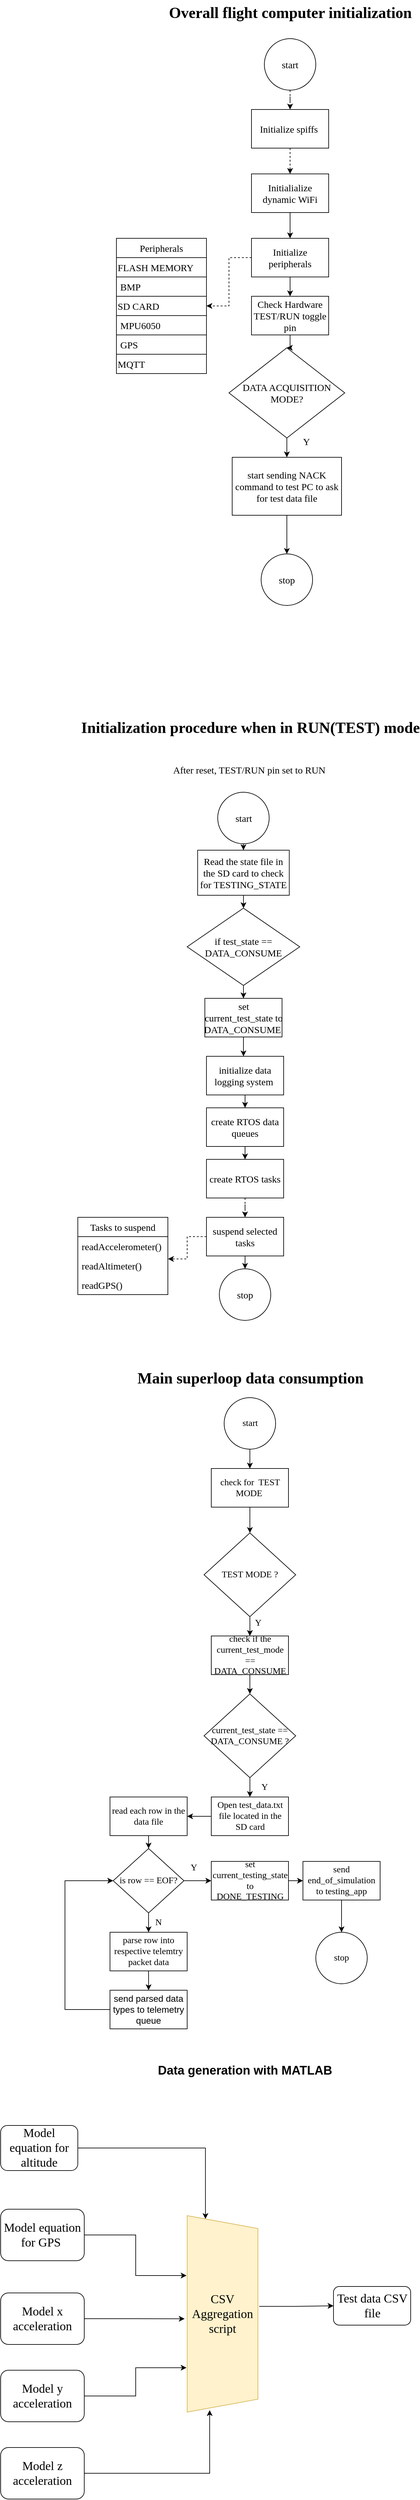 <mxfile version="20.8.16" type="device"><diagram name="Page-1" id="ayt84PPEhQ6n19JbwlQu"><mxGraphModel dx="1125" dy="782" grid="1" gridSize="10" guides="1" tooltips="1" connect="1" arrows="1" fold="1" page="1" pageScale="1" pageWidth="850" pageHeight="1100" math="0" shadow="0"><root><mxCell id="0"/><mxCell id="1" parent="0"/><mxCell id="iiS90C_ZoLhClx-RiBp4-11" value="" style="whiteSpace=wrap;html=1;fontFamily=Times New Roman;labelBackgroundColor=none;fontSize=15;" parent="1" vertex="1"><mxGeometry x="200" y="610" width="140" height="30" as="geometry"/></mxCell><mxCell id="iiS90C_ZoLhClx-RiBp4-18" value="" style="edgeStyle=orthogonalEdgeStyle;rounded=0;orthogonalLoop=1;jettySize=auto;html=1;dashed=1;fontFamily=Times New Roman;labelBackgroundColor=none;fontColor=default;fontSize=15;" parent="1" source="iiS90C_ZoLhClx-RiBp4-1" target="iiS90C_ZoLhClx-RiBp4-3" edge="1"><mxGeometry relative="1" as="geometry"/></mxCell><mxCell id="iiS90C_ZoLhClx-RiBp4-1" value="start" style="ellipse;whiteSpace=wrap;html=1;fontFamily=Times New Roman;labelBackgroundColor=none;fontSize=15;" parent="1" vertex="1"><mxGeometry x="430" y="180" width="80" height="80" as="geometry"/></mxCell><mxCell id="iiS90C_ZoLhClx-RiBp4-19" value="" style="edgeStyle=orthogonalEdgeStyle;rounded=0;orthogonalLoop=1;jettySize=auto;html=1;dashed=1;fontFamily=Times New Roman;labelBackgroundColor=none;fontColor=default;fontSize=15;" parent="1" source="iiS90C_ZoLhClx-RiBp4-3" target="iiS90C_ZoLhClx-RiBp4-4" edge="1"><mxGeometry relative="1" as="geometry"/></mxCell><mxCell id="iiS90C_ZoLhClx-RiBp4-3" value="Initialize spiffs&amp;nbsp;" style="whiteSpace=wrap;html=1;fontFamily=Times New Roman;labelBackgroundColor=none;fontSize=15;" parent="1" vertex="1"><mxGeometry x="410" y="290" width="120" height="60" as="geometry"/></mxCell><mxCell id="iiS90C_ZoLhClx-RiBp4-20" value="" style="edgeStyle=orthogonalEdgeStyle;rounded=0;orthogonalLoop=1;jettySize=auto;html=1;fontFamily=Times New Roman;labelBackgroundColor=none;fontColor=default;fontSize=15;" parent="1" source="iiS90C_ZoLhClx-RiBp4-4" target="iiS90C_ZoLhClx-RiBp4-5" edge="1"><mxGeometry relative="1" as="geometry"/></mxCell><mxCell id="iiS90C_ZoLhClx-RiBp4-4" value="Initialialize dynamic WiFi" style="whiteSpace=wrap;html=1;fontFamily=Times New Roman;labelBackgroundColor=none;fontSize=15;" parent="1" vertex="1"><mxGeometry x="410" y="390" width="120" height="60" as="geometry"/></mxCell><mxCell id="iiS90C_ZoLhClx-RiBp4-16" style="edgeStyle=orthogonalEdgeStyle;rounded=0;orthogonalLoop=1;jettySize=auto;html=1;fontFamily=Times New Roman;dashed=1;labelBackgroundColor=none;fontColor=default;fontSize=15;" parent="1" source="iiS90C_ZoLhClx-RiBp4-5" target="iiS90C_ZoLhClx-RiBp4-6" edge="1"><mxGeometry relative="1" as="geometry"/></mxCell><mxCell id="iiS90C_ZoLhClx-RiBp4-24" value="" style="edgeStyle=orthogonalEdgeStyle;rounded=0;orthogonalLoop=1;jettySize=auto;html=1;fontFamily=Times New Roman;labelBackgroundColor=none;fontColor=default;fontSize=15;" parent="1" source="iiS90C_ZoLhClx-RiBp4-5" target="iiS90C_ZoLhClx-RiBp4-21" edge="1"><mxGeometry relative="1" as="geometry"/></mxCell><mxCell id="iiS90C_ZoLhClx-RiBp4-5" value="Initialize peripherals" style="whiteSpace=wrap;html=1;fontFamily=Times New Roman;labelBackgroundColor=none;fontSize=15;" parent="1" vertex="1"><mxGeometry x="410" y="490" width="120" height="60" as="geometry"/></mxCell><mxCell id="iiS90C_ZoLhClx-RiBp4-6" value="Peripherals" style="swimlane;fontStyle=0;childLayout=stackLayout;horizontal=1;startSize=30;horizontalStack=0;resizeParent=1;resizeParentMax=0;resizeLast=0;collapsible=1;marginBottom=0;whiteSpace=wrap;html=1;fontFamily=Times New Roman;labelBackgroundColor=none;fontSize=15;" parent="1" vertex="1"><mxGeometry x="200" y="490" width="140" height="210" as="geometry"/></mxCell><mxCell id="iiS90C_ZoLhClx-RiBp4-12" value="FLASH MEMORY" style="whiteSpace=wrap;html=1;align=left;fontFamily=Times New Roman;labelBackgroundColor=none;fontSize=15;" parent="iiS90C_ZoLhClx-RiBp4-6" vertex="1"><mxGeometry y="30" width="140" height="30" as="geometry"/></mxCell><mxCell id="iiS90C_ZoLhClx-RiBp4-7" value="BMP" style="text;strokeColor=none;fillColor=none;align=left;verticalAlign=middle;spacingLeft=4;spacingRight=4;overflow=hidden;points=[[0,0.5],[1,0.5]];portConstraint=eastwest;rotatable=0;whiteSpace=wrap;html=1;fontFamily=Times New Roman;labelBackgroundColor=none;fontSize=15;" parent="iiS90C_ZoLhClx-RiBp4-6" vertex="1"><mxGeometry y="60" width="140" height="30" as="geometry"/></mxCell><mxCell id="iiS90C_ZoLhClx-RiBp4-14" value="SD CARD" style="whiteSpace=wrap;html=1;align=left;fontFamily=Times New Roman;labelBackgroundColor=none;fontSize=15;" parent="iiS90C_ZoLhClx-RiBp4-6" vertex="1"><mxGeometry y="90" width="140" height="30" as="geometry"/></mxCell><mxCell id="iiS90C_ZoLhClx-RiBp4-8" value="MPU6050" style="text;strokeColor=none;fillColor=none;align=left;verticalAlign=middle;spacingLeft=4;spacingRight=4;overflow=hidden;points=[[0,0.5],[1,0.5]];portConstraint=eastwest;rotatable=0;whiteSpace=wrap;html=1;fontFamily=Times New Roman;labelBackgroundColor=none;fontSize=15;" parent="iiS90C_ZoLhClx-RiBp4-6" vertex="1"><mxGeometry y="120" width="140" height="30" as="geometry"/></mxCell><mxCell id="iiS90C_ZoLhClx-RiBp4-9" value="GPS" style="text;strokeColor=none;fillColor=none;align=left;verticalAlign=middle;spacingLeft=4;spacingRight=4;overflow=hidden;points=[[0,0.5],[1,0.5]];portConstraint=eastwest;rotatable=0;whiteSpace=wrap;html=1;fontFamily=Times New Roman;labelBackgroundColor=none;fontSize=15;" parent="iiS90C_ZoLhClx-RiBp4-6" vertex="1"><mxGeometry y="150" width="140" height="30" as="geometry"/></mxCell><mxCell id="iiS90C_ZoLhClx-RiBp4-17" value="MQTT" style="whiteSpace=wrap;html=1;fontFamily=Times New Roman;align=left;labelBackgroundColor=none;fontSize=15;" parent="iiS90C_ZoLhClx-RiBp4-6" vertex="1"><mxGeometry y="180" width="140" height="30" as="geometry"/></mxCell><mxCell id="iiS90C_ZoLhClx-RiBp4-23" value="" style="edgeStyle=orthogonalEdgeStyle;rounded=0;orthogonalLoop=1;jettySize=auto;html=1;fontFamily=Times New Roman;labelBackgroundColor=none;fontColor=default;fontSize=15;" parent="1" source="iiS90C_ZoLhClx-RiBp4-21" target="iiS90C_ZoLhClx-RiBp4-22" edge="1"><mxGeometry relative="1" as="geometry"/></mxCell><mxCell id="iiS90C_ZoLhClx-RiBp4-21" value="Check Hardware TEST/RUN toggle pin" style="whiteSpace=wrap;html=1;fontFamily=Times New Roman;labelBackgroundColor=none;fontSize=15;" parent="1" vertex="1"><mxGeometry x="410" y="580" width="120" height="60" as="geometry"/></mxCell><mxCell id="iiS90C_ZoLhClx-RiBp4-28" value="" style="edgeStyle=orthogonalEdgeStyle;rounded=0;orthogonalLoop=1;jettySize=auto;html=1;fontFamily=Times New Roman;labelBackgroundColor=none;fontColor=default;fontSize=15;" parent="1" source="iiS90C_ZoLhClx-RiBp4-22" target="iiS90C_ZoLhClx-RiBp4-27" edge="1"><mxGeometry relative="1" as="geometry"/></mxCell><mxCell id="iiS90C_ZoLhClx-RiBp4-22" value="DATA ACQUISITION MODE?" style="rhombus;whiteSpace=wrap;html=1;fontFamily=Times New Roman;labelBackgroundColor=none;fontSize=15;" parent="1" vertex="1"><mxGeometry x="375" y="660" width="180" height="140" as="geometry"/></mxCell><mxCell id="iiS90C_ZoLhClx-RiBp4-30" value="" style="edgeStyle=orthogonalEdgeStyle;rounded=0;orthogonalLoop=1;jettySize=auto;html=1;fontFamily=Times New Roman;labelBackgroundColor=none;fontColor=default;fontSize=15;" parent="1" source="iiS90C_ZoLhClx-RiBp4-27" target="iiS90C_ZoLhClx-RiBp4-29" edge="1"><mxGeometry relative="1" as="geometry"/></mxCell><mxCell id="iiS90C_ZoLhClx-RiBp4-27" value="start sending NACK command to test PC to ask for test data file" style="whiteSpace=wrap;html=1;fontFamily=Times New Roman;labelBackgroundColor=none;fontSize=15;" parent="1" vertex="1"><mxGeometry x="380" y="830" width="170" height="90" as="geometry"/></mxCell><mxCell id="iiS90C_ZoLhClx-RiBp4-29" value="stop&lt;br style=&quot;font-size: 15px;&quot;&gt;" style="ellipse;whiteSpace=wrap;html=1;fontFamily=Times New Roman;labelBackgroundColor=none;fontSize=15;" parent="1" vertex="1"><mxGeometry x="425" y="980" width="80" height="80" as="geometry"/></mxCell><mxCell id="iiS90C_ZoLhClx-RiBp4-31" value="After reset, TEST/RUN pin set to RUN&amp;nbsp;" style="text;html=1;align=center;verticalAlign=middle;resizable=0;points=[];autosize=1;strokeColor=none;fillColor=none;fontFamily=Times New Roman;labelBackgroundColor=none;fontSize=15;" parent="1" vertex="1"><mxGeometry x="277.5" y="1300" width="260" height="30" as="geometry"/></mxCell><mxCell id="iiS90C_ZoLhClx-RiBp4-38" style="edgeStyle=orthogonalEdgeStyle;rounded=0;orthogonalLoop=1;jettySize=auto;html=1;entryX=0.5;entryY=0;entryDx=0;entryDy=0;fontFamily=Times New Roman;labelBackgroundColor=none;fontColor=default;fontSize=15;" parent="1" source="iiS90C_ZoLhClx-RiBp4-32" target="iiS90C_ZoLhClx-RiBp4-33" edge="1"><mxGeometry relative="1" as="geometry"/></mxCell><mxCell id="iiS90C_ZoLhClx-RiBp4-32" value="start" style="ellipse;whiteSpace=wrap;html=1;fontFamily=Times New Roman;labelBackgroundColor=none;fontSize=15;" parent="1" vertex="1"><mxGeometry x="357.5" y="1350" width="80" height="80" as="geometry"/></mxCell><mxCell id="iiS90C_ZoLhClx-RiBp4-39" value="" style="edgeStyle=orthogonalEdgeStyle;rounded=0;orthogonalLoop=1;jettySize=auto;html=1;fontFamily=Times New Roman;labelBackgroundColor=none;fontColor=default;fontSize=15;" parent="1" source="iiS90C_ZoLhClx-RiBp4-33" target="iiS90C_ZoLhClx-RiBp4-35" edge="1"><mxGeometry relative="1" as="geometry"/></mxCell><mxCell id="iiS90C_ZoLhClx-RiBp4-33" value="Read the state file in the SD card to check for TESTING_STATE" style="whiteSpace=wrap;html=1;fontFamily=Times New Roman;labelBackgroundColor=none;fontSize=15;" parent="1" vertex="1"><mxGeometry x="326.25" y="1440" width="142.5" height="70" as="geometry"/></mxCell><mxCell id="iiS90C_ZoLhClx-RiBp4-42" style="edgeStyle=orthogonalEdgeStyle;rounded=0;orthogonalLoop=1;jettySize=auto;html=1;entryX=0.5;entryY=0;entryDx=0;entryDy=0;fontFamily=Times New Roman;labelBackgroundColor=none;fontColor=default;fontSize=15;" parent="1" source="iiS90C_ZoLhClx-RiBp4-35" target="iiS90C_ZoLhClx-RiBp4-41" edge="1"><mxGeometry relative="1" as="geometry"/></mxCell><mxCell id="iiS90C_ZoLhClx-RiBp4-35" value="if test_state == DATA_CONSUME" style="rhombus;whiteSpace=wrap;html=1;fontFamily=Times New Roman;labelBackgroundColor=none;fontSize=15;" parent="1" vertex="1"><mxGeometry x="310" y="1530" width="175" height="120" as="geometry"/></mxCell><mxCell id="iiS90C_ZoLhClx-RiBp4-40" value="Y" style="text;html=1;align=center;verticalAlign=middle;resizable=0;points=[];autosize=1;strokeColor=none;fillColor=none;fontFamily=Times New Roman;labelBackgroundColor=none;fontSize=15;" parent="1" vertex="1"><mxGeometry x="480" y="790" width="30" height="30" as="geometry"/></mxCell><mxCell id="iiS90C_ZoLhClx-RiBp4-53" style="edgeStyle=orthogonalEdgeStyle;rounded=0;orthogonalLoop=1;jettySize=auto;html=1;entryX=0.48;entryY=0.001;entryDx=0;entryDy=0;entryPerimeter=0;fontFamily=Times New Roman;labelBackgroundColor=none;fontColor=default;fontSize=15;" parent="1" source="iiS90C_ZoLhClx-RiBp4-41" target="iiS90C_ZoLhClx-RiBp4-43" edge="1"><mxGeometry relative="1" as="geometry"/></mxCell><mxCell id="iiS90C_ZoLhClx-RiBp4-41" value="set current_test_state to DATA_CONSUME&amp;nbsp;" style="whiteSpace=wrap;html=1;fontFamily=Times New Roman;labelBackgroundColor=none;fontSize=15;" parent="1" vertex="1"><mxGeometry x="337.5" y="1670" width="120" height="60" as="geometry"/></mxCell><mxCell id="iiS90C_ZoLhClx-RiBp4-51" style="edgeStyle=orthogonalEdgeStyle;rounded=0;orthogonalLoop=1;jettySize=auto;html=1;entryX=0.5;entryY=0;entryDx=0;entryDy=0;fontFamily=Times New Roman;labelBackgroundColor=none;fontColor=default;fontSize=15;" parent="1" source="iiS90C_ZoLhClx-RiBp4-43" target="iiS90C_ZoLhClx-RiBp4-44" edge="1"><mxGeometry relative="1" as="geometry"/></mxCell><mxCell id="iiS90C_ZoLhClx-RiBp4-43" value="initialize data logging system&amp;nbsp;" style="whiteSpace=wrap;html=1;fontFamily=Times New Roman;labelBackgroundColor=none;fontSize=15;" parent="1" vertex="1"><mxGeometry x="340" y="1760" width="120" height="60" as="geometry"/></mxCell><mxCell id="iiS90C_ZoLhClx-RiBp4-50" style="edgeStyle=orthogonalEdgeStyle;rounded=0;orthogonalLoop=1;jettySize=auto;html=1;entryX=0.5;entryY=0;entryDx=0;entryDy=0;fontFamily=Times New Roman;labelBackgroundColor=none;fontColor=default;fontSize=15;" parent="1" source="iiS90C_ZoLhClx-RiBp4-44" target="iiS90C_ZoLhClx-RiBp4-45" edge="1"><mxGeometry relative="1" as="geometry"/></mxCell><mxCell id="iiS90C_ZoLhClx-RiBp4-44" value="create RTOS data queues" style="whiteSpace=wrap;html=1;fontFamily=Times New Roman;labelBackgroundColor=none;fontSize=15;" parent="1" vertex="1"><mxGeometry x="340" y="1840" width="120" height="60" as="geometry"/></mxCell><mxCell id="iiS90C_ZoLhClx-RiBp4-78" style="edgeStyle=orthogonalEdgeStyle;rounded=0;orthogonalLoop=1;jettySize=auto;html=1;entryX=0.5;entryY=0;entryDx=0;entryDy=0;dashed=1;fontFamily=Times New Roman;labelBackgroundColor=none;fontColor=default;fontSize=15;" parent="1" source="iiS90C_ZoLhClx-RiBp4-45" target="iiS90C_ZoLhClx-RiBp4-72" edge="1"><mxGeometry relative="1" as="geometry"/></mxCell><mxCell id="iiS90C_ZoLhClx-RiBp4-45" value="create RTOS tasks" style="whiteSpace=wrap;html=1;fontFamily=Times New Roman;labelBackgroundColor=none;fontSize=15;" parent="1" vertex="1"><mxGeometry x="340" y="1920" width="120" height="60" as="geometry"/></mxCell><mxCell id="iiS90C_ZoLhClx-RiBp4-47" value="stop&lt;br style=&quot;font-size: 15px;&quot;&gt;" style="ellipse;whiteSpace=wrap;html=1;fontFamily=Times New Roman;labelBackgroundColor=none;fontSize=15;" parent="1" vertex="1"><mxGeometry x="360" y="2090" width="80" height="80" as="geometry"/></mxCell><mxCell id="iiS90C_ZoLhClx-RiBp4-54" value="Overall flight computer initialization" style="text;strokeColor=none;fillColor=none;html=1;fontSize=24;fontStyle=1;verticalAlign=middle;align=center;fontFamily=Times New Roman;labelBackgroundColor=none;" parent="1" vertex="1"><mxGeometry x="420" y="120" width="100" height="40" as="geometry"/></mxCell><mxCell id="iiS90C_ZoLhClx-RiBp4-55" value="Initialization procedure when in RUN(TEST) mode" style="text;strokeColor=none;fillColor=none;html=1;fontSize=24;fontStyle=1;verticalAlign=middle;align=center;fontFamily=Times New Roman;labelBackgroundColor=none;" parent="1" vertex="1"><mxGeometry x="357.5" y="1230" width="100" height="40" as="geometry"/></mxCell><mxCell id="iiS90C_ZoLhClx-RiBp4-57" value="Main superloop data consumption" style="text;strokeColor=none;fillColor=none;html=1;fontSize=24;fontStyle=1;verticalAlign=middle;align=center;fontFamily=Times New Roman;labelBackgroundColor=none;" parent="1" vertex="1"><mxGeometry x="357.5" y="2240" width="100" height="40" as="geometry"/></mxCell><mxCell id="iiS90C_ZoLhClx-RiBp4-63" value="" style="edgeStyle=orthogonalEdgeStyle;rounded=0;orthogonalLoop=1;jettySize=auto;html=1;fontFamily=Times New Roman;labelBackgroundColor=none;fontColor=default;fontSize=14;" parent="1" source="iiS90C_ZoLhClx-RiBp4-58" target="iiS90C_ZoLhClx-RiBp4-59" edge="1"><mxGeometry relative="1" as="geometry"/></mxCell><mxCell id="iiS90C_ZoLhClx-RiBp4-58" value="start" style="ellipse;whiteSpace=wrap;html=1;fontFamily=Times New Roman;labelBackgroundColor=none;fontSize=14;" parent="1" vertex="1"><mxGeometry x="367.5" y="2290" width="80" height="80" as="geometry"/></mxCell><mxCell id="iiS90C_ZoLhClx-RiBp4-62" value="" style="edgeStyle=orthogonalEdgeStyle;rounded=0;orthogonalLoop=1;jettySize=auto;html=1;fontFamily=Times New Roman;labelBackgroundColor=none;fontColor=default;fontSize=14;" parent="1" source="iiS90C_ZoLhClx-RiBp4-59" target="iiS90C_ZoLhClx-RiBp4-60" edge="1"><mxGeometry relative="1" as="geometry"/></mxCell><mxCell id="iiS90C_ZoLhClx-RiBp4-59" value="check for&amp;nbsp; TEST MODE&amp;nbsp;" style="whiteSpace=wrap;html=1;fontFamily=Times New Roman;labelBackgroundColor=none;fontSize=14;" parent="1" vertex="1"><mxGeometry x="347.5" y="2400" width="120" height="60" as="geometry"/></mxCell><mxCell id="iiS90C_ZoLhClx-RiBp4-65" value="" style="edgeStyle=orthogonalEdgeStyle;rounded=0;orthogonalLoop=1;jettySize=auto;html=1;fontFamily=Times New Roman;labelBackgroundColor=none;fontColor=default;fontSize=14;" parent="1" source="iiS90C_ZoLhClx-RiBp4-60" target="iiS90C_ZoLhClx-RiBp4-64" edge="1"><mxGeometry relative="1" as="geometry"/></mxCell><mxCell id="iiS90C_ZoLhClx-RiBp4-60" value="TEST MODE ?" style="rhombus;whiteSpace=wrap;html=1;fontFamily=Times New Roman;labelBackgroundColor=none;fontSize=14;" parent="1" vertex="1"><mxGeometry x="336.25" y="2500" width="142.5" height="130" as="geometry"/></mxCell><mxCell id="iiS90C_ZoLhClx-RiBp4-70" style="edgeStyle=orthogonalEdgeStyle;rounded=0;orthogonalLoop=1;jettySize=auto;html=1;entryX=0.5;entryY=0;entryDx=0;entryDy=0;fontFamily=Times New Roman;labelBackgroundColor=none;fontColor=default;fontSize=14;" parent="1" source="iiS90C_ZoLhClx-RiBp4-64" target="iiS90C_ZoLhClx-RiBp4-68" edge="1"><mxGeometry relative="1" as="geometry"/></mxCell><mxCell id="iiS90C_ZoLhClx-RiBp4-64" value="check if the current_test_mode == DATA_CONSUME" style="whiteSpace=wrap;html=1;fontFamily=Times New Roman;labelBackgroundColor=none;fontSize=14;" parent="1" vertex="1"><mxGeometry x="347.5" y="2660" width="120" height="60" as="geometry"/></mxCell><mxCell id="iiS90C_ZoLhClx-RiBp4-66" value="Y" style="text;html=1;align=center;verticalAlign=middle;resizable=0;points=[];autosize=1;strokeColor=none;fillColor=none;fontFamily=Times New Roman;labelBackgroundColor=none;fontSize=14;" parent="1" vertex="1"><mxGeometry x="405" y="2625" width="30" height="30" as="geometry"/></mxCell><mxCell id="iiS90C_ZoLhClx-RiBp4-80" value="" style="edgeStyle=orthogonalEdgeStyle;rounded=0;orthogonalLoop=1;jettySize=auto;html=1;fontFamily=Times New Roman;labelBackgroundColor=none;fontColor=default;fontSize=14;" parent="1" source="iiS90C_ZoLhClx-RiBp4-68" target="iiS90C_ZoLhClx-RiBp4-71" edge="1"><mxGeometry relative="1" as="geometry"/></mxCell><mxCell id="iiS90C_ZoLhClx-RiBp4-68" value="current_test_state == DATA_CONSUME ?" style="rhombus;whiteSpace=wrap;html=1;fontFamily=Times New Roman;labelBackgroundColor=none;fontSize=14;" parent="1" vertex="1"><mxGeometry x="336.25" y="2750" width="142.5" height="130" as="geometry"/></mxCell><mxCell id="iiS90C_ZoLhClx-RiBp4-84" value="" style="edgeStyle=orthogonalEdgeStyle;rounded=0;orthogonalLoop=1;jettySize=auto;html=1;fontFamily=Times New Roman;fontSize=14;" parent="1" source="iiS90C_ZoLhClx-RiBp4-71" target="iiS90C_ZoLhClx-RiBp4-83" edge="1"><mxGeometry relative="1" as="geometry"/></mxCell><mxCell id="iiS90C_ZoLhClx-RiBp4-71" value="Open test_data.txt file located in the SD card" style="whiteSpace=wrap;html=1;fontFamily=Times New Roman;labelBackgroundColor=none;fontSize=14;" parent="1" vertex="1"><mxGeometry x="347.5" y="2910" width="120" height="60" as="geometry"/></mxCell><mxCell id="iiS90C_ZoLhClx-RiBp4-77" style="edgeStyle=orthogonalEdgeStyle;rounded=0;orthogonalLoop=1;jettySize=auto;html=1;entryX=1.002;entryY=0.154;entryDx=0;entryDy=0;entryPerimeter=0;fontFamily=Times New Roman;dashed=1;labelBackgroundColor=none;fontColor=default;fontSize=15;" parent="1" source="iiS90C_ZoLhClx-RiBp4-72" target="iiS90C_ZoLhClx-RiBp4-75" edge="1"><mxGeometry relative="1" as="geometry"/></mxCell><mxCell id="iiS90C_ZoLhClx-RiBp4-79" style="edgeStyle=orthogonalEdgeStyle;rounded=0;orthogonalLoop=1;jettySize=auto;html=1;entryX=0.5;entryY=0;entryDx=0;entryDy=0;fontFamily=Times New Roman;labelBackgroundColor=none;fontColor=default;fontSize=15;" parent="1" source="iiS90C_ZoLhClx-RiBp4-72" target="iiS90C_ZoLhClx-RiBp4-47" edge="1"><mxGeometry relative="1" as="geometry"/></mxCell><mxCell id="iiS90C_ZoLhClx-RiBp4-72" value="suspend selected tasks" style="whiteSpace=wrap;html=1;fontFamily=Times New Roman;labelBackgroundColor=none;fontSize=15;" parent="1" vertex="1"><mxGeometry x="340" y="2010" width="120" height="60" as="geometry"/></mxCell><mxCell id="iiS90C_ZoLhClx-RiBp4-73" value="Tasks to suspend" style="swimlane;fontStyle=0;childLayout=stackLayout;horizontal=1;startSize=30;horizontalStack=0;resizeParent=1;resizeParentMax=0;resizeLast=0;collapsible=1;marginBottom=0;whiteSpace=wrap;html=1;fontFamily=Times New Roman;labelBackgroundColor=none;fontSize=15;" parent="1" vertex="1"><mxGeometry x="140" y="2010" width="140" height="120" as="geometry"/></mxCell><mxCell id="iiS90C_ZoLhClx-RiBp4-74" value="readAccelerometer()" style="text;strokeColor=none;fillColor=none;align=left;verticalAlign=middle;spacingLeft=4;spacingRight=4;overflow=hidden;points=[[0,0.5],[1,0.5]];portConstraint=eastwest;rotatable=0;whiteSpace=wrap;html=1;fontFamily=Times New Roman;labelBackgroundColor=none;fontSize=15;" parent="iiS90C_ZoLhClx-RiBp4-73" vertex="1"><mxGeometry y="30" width="140" height="30" as="geometry"/></mxCell><mxCell id="iiS90C_ZoLhClx-RiBp4-75" value="readAltimeter()" style="text;strokeColor=none;fillColor=none;align=left;verticalAlign=middle;spacingLeft=4;spacingRight=4;overflow=hidden;points=[[0,0.5],[1,0.5]];portConstraint=eastwest;rotatable=0;whiteSpace=wrap;html=1;fontFamily=Times New Roman;labelBackgroundColor=none;fontSize=15;" parent="iiS90C_ZoLhClx-RiBp4-73" vertex="1"><mxGeometry y="60" width="140" height="30" as="geometry"/></mxCell><mxCell id="iiS90C_ZoLhClx-RiBp4-76" value="readGPS()" style="text;strokeColor=none;fillColor=none;align=left;verticalAlign=middle;spacingLeft=4;spacingRight=4;overflow=hidden;points=[[0,0.5],[1,0.5]];portConstraint=eastwest;rotatable=0;whiteSpace=wrap;html=1;fontFamily=Times New Roman;labelBackgroundColor=none;fontSize=15;" parent="iiS90C_ZoLhClx-RiBp4-73" vertex="1"><mxGeometry y="90" width="140" height="30" as="geometry"/></mxCell><mxCell id="iiS90C_ZoLhClx-RiBp4-86" value="" style="edgeStyle=orthogonalEdgeStyle;rounded=0;orthogonalLoop=1;jettySize=auto;html=1;fontFamily=Times New Roman;fontSize=14;" parent="1" source="iiS90C_ZoLhClx-RiBp4-83" target="iiS90C_ZoLhClx-RiBp4-85" edge="1"><mxGeometry relative="1" as="geometry"/></mxCell><mxCell id="iiS90C_ZoLhClx-RiBp4-83" value="read each row in the data file" style="whiteSpace=wrap;html=1;fontFamily=Times New Roman;labelBackgroundColor=none;fontSize=14;" parent="1" vertex="1"><mxGeometry x="190" y="2910" width="120" height="60" as="geometry"/></mxCell><mxCell id="iiS90C_ZoLhClx-RiBp4-88" value="" style="edgeStyle=orthogonalEdgeStyle;rounded=0;orthogonalLoop=1;jettySize=auto;html=1;fontFamily=Times New Roman;fontSize=14;" parent="1" source="iiS90C_ZoLhClx-RiBp4-85" target="iiS90C_ZoLhClx-RiBp4-87" edge="1"><mxGeometry relative="1" as="geometry"/></mxCell><mxCell id="iiS90C_ZoLhClx-RiBp4-95" value="" style="edgeStyle=orthogonalEdgeStyle;rounded=0;orthogonalLoop=1;jettySize=auto;html=1;fontFamily=Times New Roman;fontSize=14;" parent="1" source="iiS90C_ZoLhClx-RiBp4-85" target="iiS90C_ZoLhClx-RiBp4-91" edge="1"><mxGeometry relative="1" as="geometry"/></mxCell><mxCell id="iiS90C_ZoLhClx-RiBp4-85" value="is row == EOF?" style="rhombus;whiteSpace=wrap;html=1;fontFamily=Times New Roman;fontSize=14;" parent="1" vertex="1"><mxGeometry x="195" y="2990" width="110" height="100" as="geometry"/></mxCell><mxCell id="iiS90C_ZoLhClx-RiBp4-93" value="" style="edgeStyle=orthogonalEdgeStyle;rounded=0;orthogonalLoop=1;jettySize=auto;html=1;fontFamily=Times New Roman;fontSize=14;" parent="1" source="iiS90C_ZoLhClx-RiBp4-87" target="iiS90C_ZoLhClx-RiBp4-92" edge="1"><mxGeometry relative="1" as="geometry"/></mxCell><mxCell id="iiS90C_ZoLhClx-RiBp4-87" value="parse row into respective telemtry packet data" style="whiteSpace=wrap;html=1;fontFamily=Times New Roman;fontSize=14;" parent="1" vertex="1"><mxGeometry x="190" y="3120" width="120" height="60" as="geometry"/></mxCell><mxCell id="iiS90C_ZoLhClx-RiBp4-90" value="N" style="text;html=1;align=center;verticalAlign=middle;resizable=0;points=[];autosize=1;strokeColor=none;fillColor=none;fontFamily=Times New Roman;fontSize=14;" parent="1" vertex="1"><mxGeometry x="250" y="3090" width="30" height="30" as="geometry"/></mxCell><mxCell id="iiS90C_ZoLhClx-RiBp4-98" value="" style="edgeStyle=orthogonalEdgeStyle;rounded=0;orthogonalLoop=1;jettySize=auto;html=1;fontFamily=Times New Roman;fontSize=14;" parent="1" source="iiS90C_ZoLhClx-RiBp4-91" target="iiS90C_ZoLhClx-RiBp4-97" edge="1"><mxGeometry relative="1" as="geometry"/></mxCell><mxCell id="iiS90C_ZoLhClx-RiBp4-91" value="set current_testing_state to DONE_TESTING" style="whiteSpace=wrap;html=1;fontFamily=Times New Roman;fontSize=14;" parent="1" vertex="1"><mxGeometry x="347.5" y="3010" width="120" height="60" as="geometry"/></mxCell><mxCell id="iiS90C_ZoLhClx-RiBp4-94" style="edgeStyle=orthogonalEdgeStyle;rounded=0;orthogonalLoop=1;jettySize=auto;html=1;entryX=0;entryY=0.5;entryDx=0;entryDy=0;fontFamily=Times New Roman;" parent="1" source="iiS90C_ZoLhClx-RiBp4-92" target="iiS90C_ZoLhClx-RiBp4-85" edge="1"><mxGeometry relative="1" as="geometry"><Array as="points"><mxPoint x="120" y="3240"/><mxPoint x="120" y="3040"/></Array></mxGeometry></mxCell><mxCell id="iiS90C_ZoLhClx-RiBp4-92" value="send parsed data types to telemetry queue" style="whiteSpace=wrap;html=1;fontSize=14;" parent="1" vertex="1"><mxGeometry x="190" y="3210" width="120" height="60" as="geometry"/></mxCell><mxCell id="iiS90C_ZoLhClx-RiBp4-96" value="Y" style="text;html=1;align=center;verticalAlign=middle;resizable=0;points=[];autosize=1;strokeColor=none;fillColor=none;fontFamily=Times New Roman;fontSize=14;" parent="1" vertex="1"><mxGeometry x="305" y="3005" width="30" height="30" as="geometry"/></mxCell><mxCell id="iiS90C_ZoLhClx-RiBp4-100" value="" style="edgeStyle=orthogonalEdgeStyle;rounded=0;orthogonalLoop=1;jettySize=auto;html=1;fontFamily=Times New Roman;fontSize=14;" parent="1" source="iiS90C_ZoLhClx-RiBp4-97" target="iiS90C_ZoLhClx-RiBp4-99" edge="1"><mxGeometry relative="1" as="geometry"/></mxCell><mxCell id="iiS90C_ZoLhClx-RiBp4-97" value="send end_of_simulation to testing_app" style="whiteSpace=wrap;html=1;fontFamily=Times New Roman;fontSize=14;" parent="1" vertex="1"><mxGeometry x="490" y="3010" width="120" height="60" as="geometry"/></mxCell><mxCell id="iiS90C_ZoLhClx-RiBp4-99" value="stop" style="ellipse;whiteSpace=wrap;html=1;fontFamily=Times New Roman;fontSize=14;" parent="1" vertex="1"><mxGeometry x="510" y="3120" width="80" height="80" as="geometry"/></mxCell><mxCell id="iiS90C_ZoLhClx-RiBp4-101" value="Y" style="text;html=1;align=center;verticalAlign=middle;resizable=0;points=[];autosize=1;strokeColor=none;fillColor=none;fontFamily=Times New Roman;fontSize=14;" parent="1" vertex="1"><mxGeometry x="415" y="2880" width="30" height="30" as="geometry"/></mxCell><mxCell id="1vHoH0NgJEAUYUoukdWQ-1" value="Data generation with MATLAB" style="text;html=1;strokeColor=none;fillColor=none;align=center;verticalAlign=middle;whiteSpace=wrap;rounded=0;fontSize=19;fontStyle=1" vertex="1" parent="1"><mxGeometry x="235" y="3320" width="330" height="30" as="geometry"/></mxCell><mxCell id="1vHoH0NgJEAUYUoukdWQ-19" style="edgeStyle=orthogonalEdgeStyle;rounded=0;orthogonalLoop=1;jettySize=auto;html=1;entryX=0;entryY=0.75;entryDx=0;entryDy=0;fontSize=19;fontFamily=Times New Roman;" edge="1" parent="1" source="1vHoH0NgJEAUYUoukdWQ-3" target="1vHoH0NgJEAUYUoukdWQ-13"><mxGeometry relative="1" as="geometry"/></mxCell><mxCell id="1vHoH0NgJEAUYUoukdWQ-3" value="Model equation for altitude" style="rounded=1;whiteSpace=wrap;html=1;fontSize=19;fontFamily=Times New Roman;" vertex="1" parent="1"><mxGeometry x="20" y="3420" width="120" height="70" as="geometry"/></mxCell><mxCell id="1vHoH0NgJEAUYUoukdWQ-20" style="edgeStyle=orthogonalEdgeStyle;rounded=0;orthogonalLoop=1;jettySize=auto;html=1;entryX=0.305;entryY=1.009;entryDx=0;entryDy=0;entryPerimeter=0;fontSize=19;fontFamily=Times New Roman;" edge="1" parent="1" source="1vHoH0NgJEAUYUoukdWQ-4" target="1vHoH0NgJEAUYUoukdWQ-13"><mxGeometry relative="1" as="geometry"/></mxCell><mxCell id="1vHoH0NgJEAUYUoukdWQ-4" value="Model equation for GPS&amp;nbsp;" style="rounded=1;whiteSpace=wrap;html=1;fontSize=19;fontFamily=Times New Roman;" vertex="1" parent="1"><mxGeometry x="20" y="3550" width="130" height="80" as="geometry"/></mxCell><mxCell id="1vHoH0NgJEAUYUoukdWQ-16" style="edgeStyle=orthogonalEdgeStyle;rounded=0;orthogonalLoop=1;jettySize=auto;html=1;entryX=0.525;entryY=1.036;entryDx=0;entryDy=0;entryPerimeter=0;fontSize=19;fontFamily=Times New Roman;" edge="1" parent="1" source="1vHoH0NgJEAUYUoukdWQ-6" target="1vHoH0NgJEAUYUoukdWQ-13"><mxGeometry relative="1" as="geometry"/></mxCell><mxCell id="1vHoH0NgJEAUYUoukdWQ-6" value="Model x acceleration" style="rounded=1;whiteSpace=wrap;html=1;fontSize=19;fontFamily=Times New Roman;" vertex="1" parent="1"><mxGeometry x="20" y="3680" width="130" height="80" as="geometry"/></mxCell><mxCell id="1vHoH0NgJEAUYUoukdWQ-21" style="edgeStyle=orthogonalEdgeStyle;rounded=0;orthogonalLoop=1;jettySize=auto;html=1;entryX=0.774;entryY=1.009;entryDx=0;entryDy=0;entryPerimeter=0;fontSize=19;fontFamily=Times New Roman;" edge="1" parent="1" source="1vHoH0NgJEAUYUoukdWQ-7" target="1vHoH0NgJEAUYUoukdWQ-13"><mxGeometry relative="1" as="geometry"/></mxCell><mxCell id="1vHoH0NgJEAUYUoukdWQ-7" value="Model y acceleration" style="rounded=1;whiteSpace=wrap;html=1;fontSize=19;fontFamily=Times New Roman;" vertex="1" parent="1"><mxGeometry x="20" y="3800" width="130" height="80" as="geometry"/></mxCell><mxCell id="1vHoH0NgJEAUYUoukdWQ-18" style="edgeStyle=orthogonalEdgeStyle;rounded=0;orthogonalLoop=1;jettySize=auto;html=1;entryX=0.99;entryY=0.682;entryDx=0;entryDy=0;entryPerimeter=0;fontSize=19;fontFamily=Times New Roman;" edge="1" parent="1" source="1vHoH0NgJEAUYUoukdWQ-8" target="1vHoH0NgJEAUYUoukdWQ-13"><mxGeometry relative="1" as="geometry"/></mxCell><mxCell id="1vHoH0NgJEAUYUoukdWQ-8" value="Model z acceleration" style="rounded=1;whiteSpace=wrap;html=1;fontSize=19;fontFamily=Times New Roman;" vertex="1" parent="1"><mxGeometry x="20" y="3920" width="130" height="80" as="geometry"/></mxCell><mxCell id="1vHoH0NgJEAUYUoukdWQ-11" value="" style="edgeStyle=orthogonalEdgeStyle;rounded=0;orthogonalLoop=1;jettySize=auto;html=1;fontSize=19;exitX=0.462;exitY=-0.018;exitDx=0;exitDy=0;exitPerimeter=0;fontFamily=Times New Roman;" edge="1" parent="1" source="1vHoH0NgJEAUYUoukdWQ-13" target="1vHoH0NgJEAUYUoukdWQ-10"><mxGeometry relative="1" as="geometry"><mxPoint x="435" y="3700" as="sourcePoint"/></mxGeometry></mxCell><mxCell id="1vHoH0NgJEAUYUoukdWQ-10" value="Test data CSV file" style="rounded=1;whiteSpace=wrap;html=1;fontSize=19;fontFamily=Times New Roman;" vertex="1" parent="1"><mxGeometry x="537.5" y="3670" width="120" height="60" as="geometry"/></mxCell><mxCell id="1vHoH0NgJEAUYUoukdWQ-13" value="CSV Aggregation script" style="shape=trapezoid;perimeter=trapezoidPerimeter;whiteSpace=wrap;html=1;fixedSize=1;fontSize=19;direction=south;fontFamily=Times New Roman;fillColor=#fff2cc;strokeColor=#d6b656;" vertex="1" parent="1"><mxGeometry x="310" y="3560" width="110" height="305" as="geometry"/></mxCell></root></mxGraphModel></diagram></mxfile>